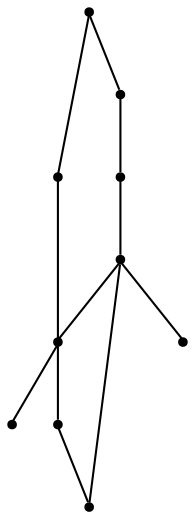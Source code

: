 graph {
  node [shape=point,comment="{\"directed\":false,\"doi\":\"10.1007/978-3-031-22203-0_12\",\"figure\":\"5 (1)\"}"]

  v0 [pos="654.95849259089,426.9354415597992"]
  v1 [pos="600.3205898028905,426.9354415597992"]
  v2 [pos="600.3205898028906,390.5091357386258"]
  v3 [pos="600.3205898028906,344.38571506452536"]
  v4 [pos="600.3205898028905,499.78372924273623"]
  v5 [pos="527.467355543507,344.38571506452536"]
  v6 [pos="527.467355543507,294.05762539019577"]
  v7 [pos="454.6140735928102,344.38571506452536"]
  v8 [pos="454.6140735928102,426.9354415597992"]
  v9 [pos="454.6140735928102,499.78372924273623"]

  v9 -- v4 [id="-2",pos="454.6140735928102,499.78372924273623 600.3205898028905,499.78372924273623 600.3205898028905,499.78372924273623 600.3205898028905,499.78372924273623"]
  v9 -- v8 [id="-3",pos="454.6140735928102,499.78372924273623 454.6140735928102,426.9354415597992 454.6140735928102,426.9354415597992 454.6140735928102,426.9354415597992"]
  v8 -- v7 [id="-4",pos="454.6140735928102,426.9354415597992 454.6140735928102,344.38571506452536 454.6140735928102,344.38571506452536 454.6140735928102,344.38571506452536"]
  v7 -- v5 [id="-5",pos="454.6140735928102,344.38571506452536 527.467355543507,344.38571506452536 527.467355543507,344.38571506452536 527.467355543507,344.38571506452536"]
  v5 -- v3 [id="-6",pos="527.467355543507,344.38571506452536 600.3205898028906,344.38571506452536 600.3205898028906,344.38571506452536 600.3205898028906,344.38571506452536"]
  v1 -- v0 [id="-7",pos="600.3205898028905,426.9354415597992 654.95849259089,426.9354415597992 654.95849259089,426.9354415597992 654.95849259089,426.9354415597992"]
  v2 -- v3 [id="-8",pos="600.3205898028906,390.5091357386258 600.3205898028906,344.38571506452536 600.3205898028906,344.38571506452536 600.3205898028906,344.38571506452536"]
  v1 -- v2 [id="-9",pos="600.3205898028905,426.9354415597992 600.3205898028906,390.5091357386258 600.3205898028906,390.5091357386258 600.3205898028906,390.5091357386258"]
  v4 -- v1 [id="-10",pos="600.3205898028905,499.78372924273623 600.3205898028905,426.9354415597992 600.3205898028905,426.9354415597992 600.3205898028905,426.9354415597992"]
  v5 -- v6 [id="-11",pos="527.467355543507,344.38571506452536 527.467355543507,294.05762539019577 527.467355543507,294.05762539019577 527.467355543507,294.05762539019577"]
  v5 -- v1 [id="-12",pos="527.467355543507,344.38571506452536 527.5298947523129,356.44161336315284 527.5298947523129,356.44161336315284 527.5298947523129,356.44161336315284 527.467355543507,426.9313083633045 527.467355543507,426.9313083633045 527.467355543507,426.9313083633045 600.3205898028905,426.9354415597992 600.3205898028905,426.9354415597992 600.3205898028905,426.9354415597992"]
}